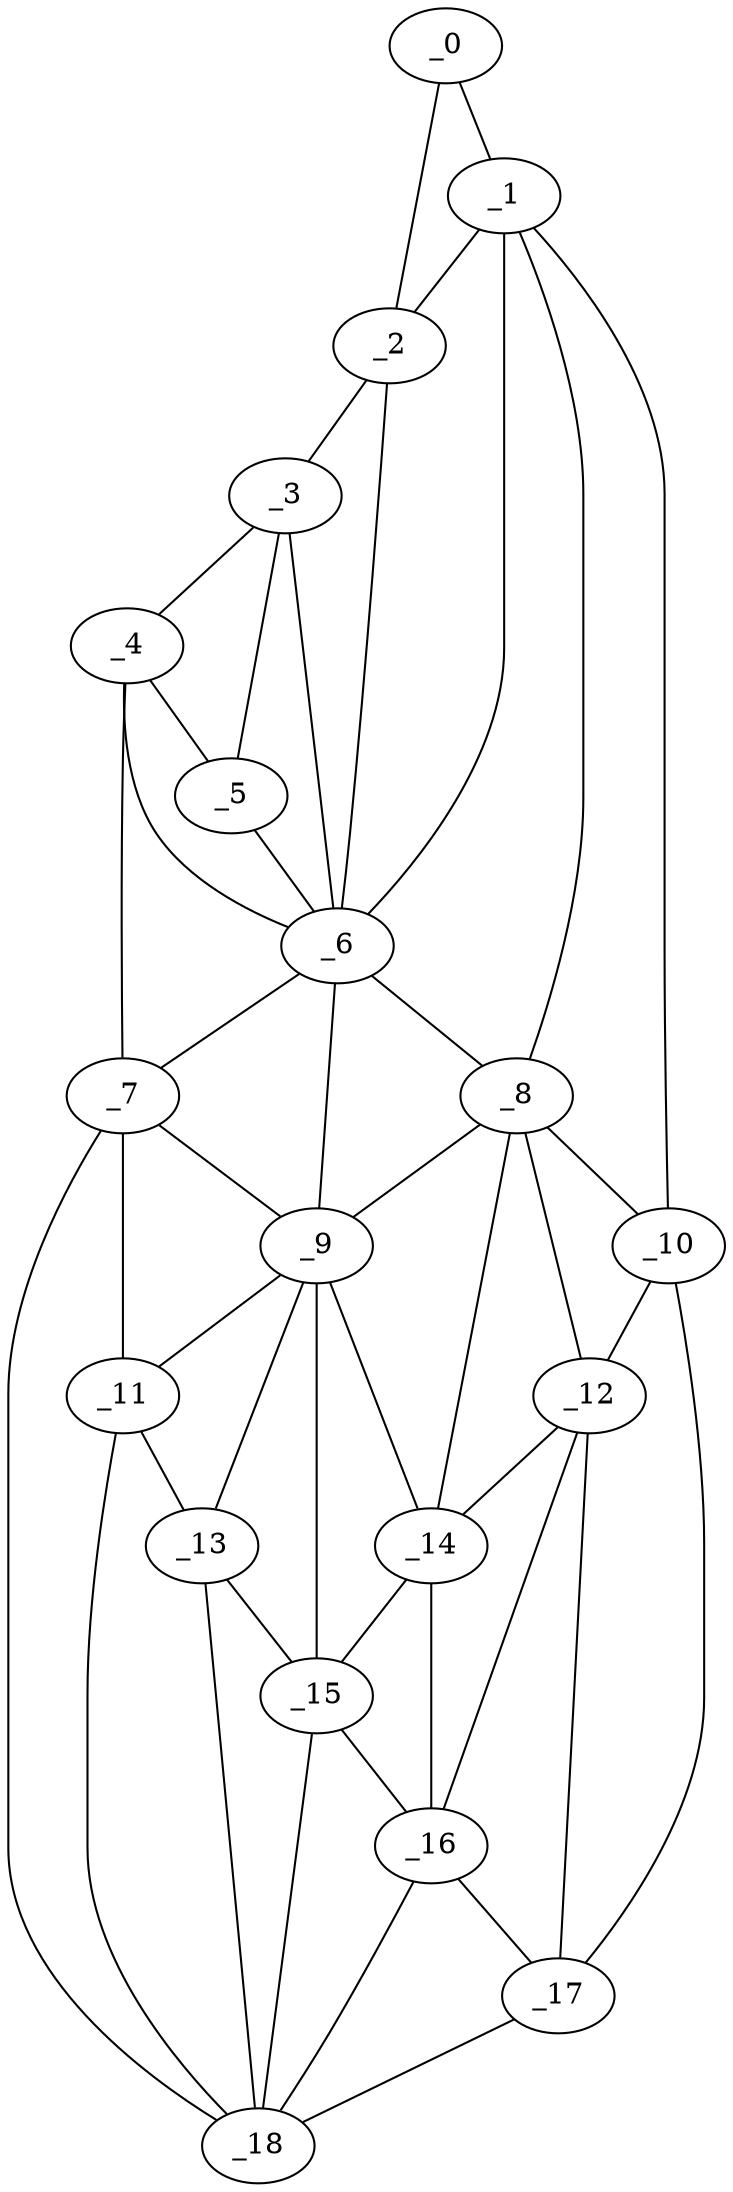graph "obj10__10.gxl" {
	_0	 [x=2,
		y=43];
	_1	 [x=5,
		y=33];
	_0 -- _1	 [valence=1];
	_2	 [x=5,
		y=61];
	_0 -- _2	 [valence=1];
	_1 -- _2	 [valence=2];
	_6	 [x=47,
		y=78];
	_1 -- _6	 [valence=2];
	_8	 [x=92,
		y=46];
	_1 -- _8	 [valence=2];
	_10	 [x=98,
		y=31];
	_1 -- _10	 [valence=1];
	_3	 [x=18,
		y=83];
	_2 -- _3	 [valence=1];
	_2 -- _6	 [valence=1];
	_4	 [x=28,
		y=93];
	_3 -- _4	 [valence=1];
	_5	 [x=32,
		y=87];
	_3 -- _5	 [valence=1];
	_3 -- _6	 [valence=2];
	_4 -- _5	 [valence=2];
	_4 -- _6	 [valence=1];
	_7	 [x=85,
		y=98];
	_4 -- _7	 [valence=1];
	_5 -- _6	 [valence=2];
	_6 -- _7	 [valence=2];
	_6 -- _8	 [valence=2];
	_9	 [x=92,
		y=61];
	_6 -- _9	 [valence=2];
	_7 -- _9	 [valence=1];
	_11	 [x=99,
		y=85];
	_7 -- _11	 [valence=2];
	_18	 [x=126,
		y=66];
	_7 -- _18	 [valence=1];
	_8 -- _9	 [valence=2];
	_8 -- _10	 [valence=1];
	_12	 [x=102,
		y=37];
	_8 -- _12	 [valence=1];
	_14	 [x=106,
		y=52];
	_8 -- _14	 [valence=2];
	_9 -- _11	 [valence=1];
	_13	 [x=103,
		y=77];
	_9 -- _13	 [valence=2];
	_9 -- _14	 [valence=1];
	_15	 [x=108,
		y=66];
	_9 -- _15	 [valence=2];
	_10 -- _12	 [valence=1];
	_17	 [x=126,
		y=43];
	_10 -- _17	 [valence=1];
	_11 -- _13	 [valence=2];
	_11 -- _18	 [valence=1];
	_12 -- _14	 [valence=1];
	_16	 [x=119,
		y=52];
	_12 -- _16	 [valence=2];
	_12 -- _17	 [valence=2];
	_13 -- _15	 [valence=2];
	_13 -- _18	 [valence=2];
	_14 -- _15	 [valence=1];
	_14 -- _16	 [valence=2];
	_15 -- _16	 [valence=2];
	_15 -- _18	 [valence=2];
	_16 -- _17	 [valence=1];
	_16 -- _18	 [valence=2];
	_17 -- _18	 [valence=1];
}
